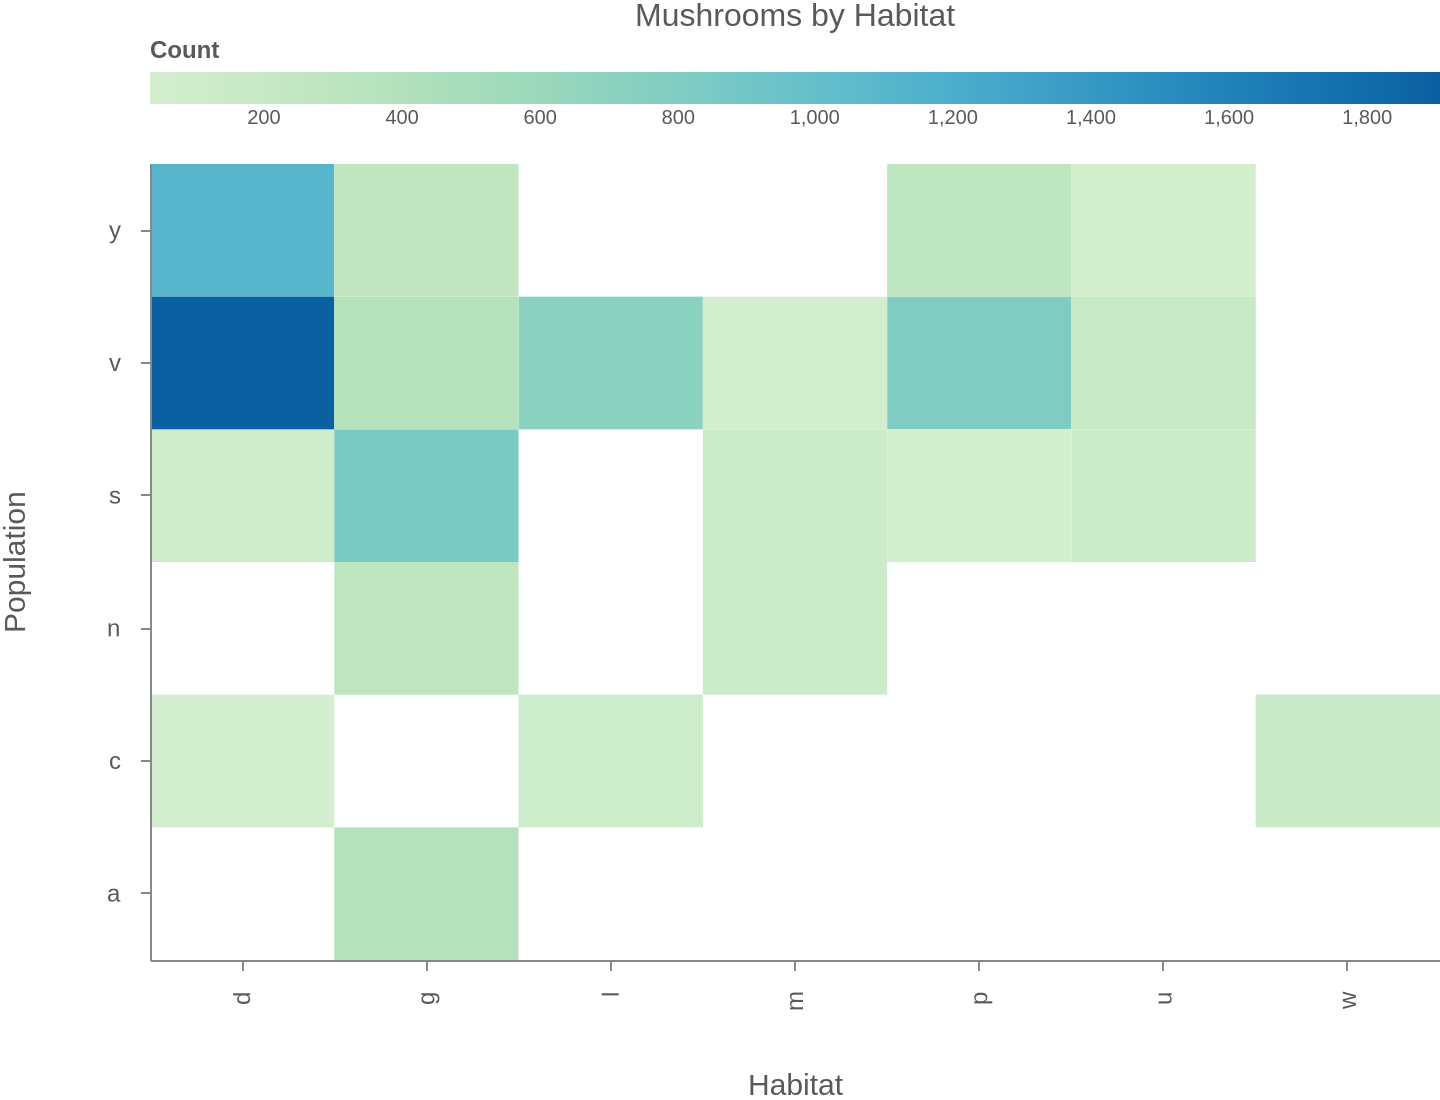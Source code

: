 {
  "$schema": "https://vega.github.io/schema/vega/v4.json", 
  "autosize": "fit", 
  "axes": [
    {
      "encode": {
        "labels": {
          "update": {
            "align": {
              "value": "right"
            }, 
            "angle": {
              "value": 270
            }, 
            "baseline": {
              "value": "middle"
            }
          }
        }
      }, 
      "labelOverlap": true, 
      "orient": "bottom", 
      "scale": "x", 
      "tickCount": {
        "signal": "min(ceil(width/40), 60)"
      }, 
      "title": "Habitat", 
      "zindex": 1
    }, 
    {
      "labelOverlap": true, 
      "orient": "left", 
      "scale": "y", 
      "tickCount": {
        "signal": "min(ceil(height/40), 40)"
      }, 
      "title": "Population", 
      "zindex": 1
    }
  ], 
  "config": {
    "axis": {
      "labelColor": "rgba(0,0,0,0.65)", 
      "labelFont": "HelveticaNeue, Arial", 
      "labelFontSize": 12, 
      "labelPadding": 10, 
      "titleColor": "rgba(0,0,0,0.65)", 
      "titleFont": "HelveticaNeue-Medium, Arial", 
      "titleFontSize": 15, 
      "titleFontWeight": "normal", 
      "titlePadding": 30
    }, 
    "axisY": {
      "minExtent": 30
    }, 
    "legend": {
      "cornerRadius": 30, 
      "gradientWidth": 600, 
      "labelColor": "rgba(0,0,0,0.65)", 
      "labelFont": "HelveticaNeue, Arial", 
      "titleColor": "rgba(0,0,0,0.65)", 
      "titleFont": "HelveticaNeue, Arial"
    }, 
    "range": {
      "heatmap": {
        "scheme": "greenblue"
      }
    }, 
    "style": {
      "cell": {
        "stroke": "transparent"
      }, 
      "group-title": {
        "fill": "rgba(0,0,0,0.65)", 
        "font": "HelveticaNeue, Arial", 
        "fontSize": 29, 
        "fontWeight": "normal"
      }
    }
  }, 
  "data": [
    {
      "name": "source_2", 
      "progress": 100.0, 
      "values": [
        {
          "count": 720, 
          "x": "l", 
          "y": "v"
        }, 
        {
          "count": 96, 
          "x": "d", 
          "y": "s"
        }, 
        {
          "count": 808, 
          "x": "p", 
          "y": "v"
        }, 
        {
          "count": 36, 
          "x": "d", 
          "y": "c"
        }, 
        {
          "count": 128, 
          "x": "m", 
          "y": "n"
        }, 
        {
          "count": 272, 
          "x": "g", 
          "y": "n"
        }, 
        {
          "count": 36, 
          "x": "m", 
          "y": "v"
        }, 
        {
          "count": 128, 
          "x": "m", 
          "y": "s"
        }, 
        {
          "count": 192, 
          "x": "w", 
          "y": "c"
        }, 
        {
          "count": 840, 
          "x": "g", 
          "y": "s"
        }, 
        {
          "count": 48, 
          "x": "u", 
          "y": "y"
        }, 
        {
          "count": 136, 
          "x": "u", 
          "y": "s"
        }, 
        {
          "count": 384, 
          "x": "g", 
          "y": "a"
        }, 
        {
          "count": 184, 
          "x": "u", 
          "y": "v"
        }, 
        {
          "count": 1112, 
          "x": "d", 
          "y": "y"
        }, 
        {
          "count": 1904, 
          "x": "d", 
          "y": "v"
        }, 
        {
          "count": 288, 
          "x": "p", 
          "y": "y"
        }, 
        {
          "count": 48, 
          "x": "p", 
          "y": "s"
        }, 
        {
          "count": 112, 
          "x": "l", 
          "y": "c"
        }, 
        {
          "count": 388, 
          "x": "g", 
          "y": "v"
        }, 
        {
          "count": 264, 
          "x": "g", 
          "y": "y"
        }
      ]
    }
  ], 
  "height": 550, 
  "legends": [
    {
      "direction": "horizontal", 
      "fill": "color", 
      "gradientLength": {
        "signal": "width"
      }, 
      "orient": "top", 
      "title": "Count", 
      "titleFontSize": 12, 
      "titlePadding": 4, 
      "type": "gradient"
    }
  ], 
  "marks": [
    {
      "encode": {
        "enter": {
          "height": {
            "band": true, 
            "scale": "y"
          }, 
          "width": {
            "band": true, 
            "scale": "x"
          }, 
          "x": {
            "field": "x", 
            "scale": "x"
          }, 
          "y": {
            "field": "y", 
            "scale": "y"
          }
        }, 
        "update": {
          "fill": {
            "field": "count", 
            "scale": "color"
          }
        }
      }, 
      "from": {
        "data": "source_2"
      }, 
      "type": "rect"
    }
  ], 
  "padding": 0, 
  "scales": [
    {
      "domain": {
        "data": "source_2", 
        "field": "x", 
        "sort": true
      }, 
      "name": "x", 
      "range": [
        0, 
        {
          "signal": "width"
        }
      ], 
      "type": "band", 
      "zero": false
    }, 
    {
      "domain": {
        "data": "source_2", 
        "field": "y", 
        "sort": true
      }, 
      "name": "y", 
      "range": [
        {
          "signal": "height"
        }, 
        0
      ], 
      "type": "band", 
      "zero": false
    }, 
    {
      "domain": {
        "data": "source_2", 
        "field": "count"
      }, 
      "name": "color", 
      "nice": false, 
      "range": "heatmap", 
      "type": "sequential", 
      "zero": false
    }
  ], 
  "title": {
    "anchor": "middle", 
    "fontSize": 16, 
    "frame": "group", 
    "offset": 4, 
    "text": "Mushrooms by Habitat"
  }, 
  "width": 720
}
